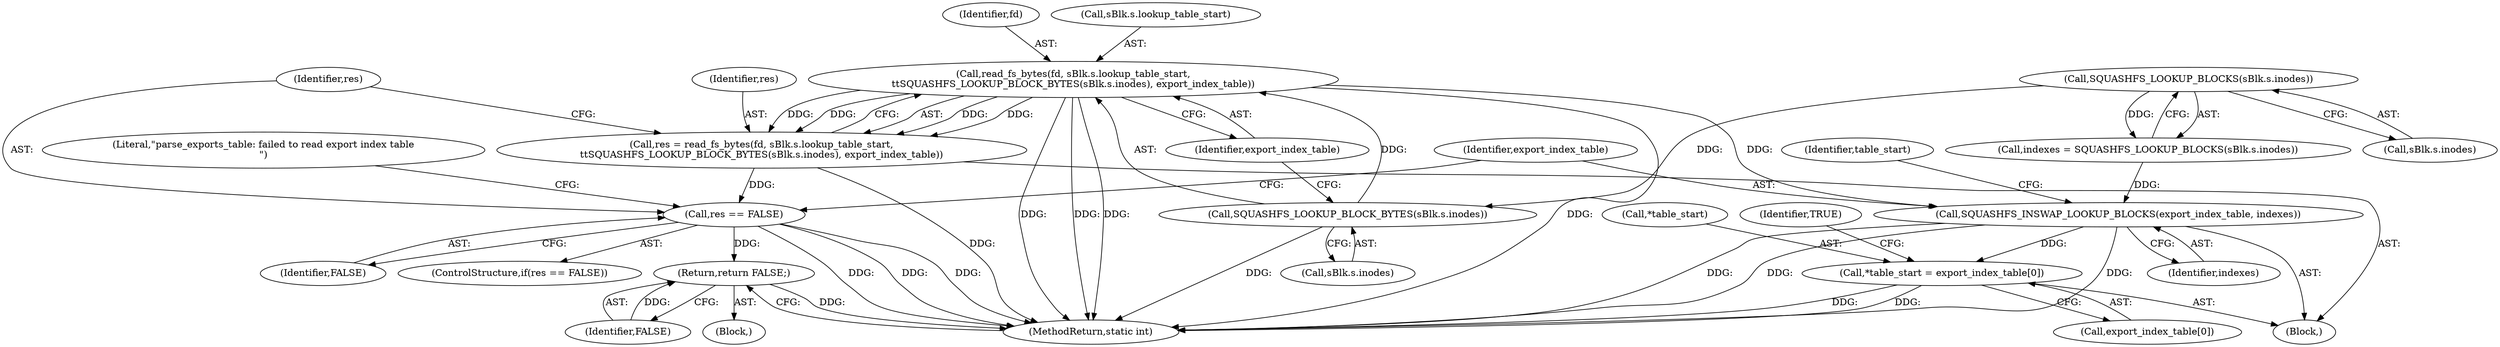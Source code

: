 digraph "1_squashfs-tools_f95864afe8833fe3ad782d714b41378e860977b1_0@API" {
"1000117" [label="(Call,read_fs_bytes(fd, sBlk.s.lookup_table_start,\n\t\tSQUASHFS_LOOKUP_BLOCK_BYTES(sBlk.s.inodes), export_index_table))"];
"1000124" [label="(Call,SQUASHFS_LOOKUP_BLOCK_BYTES(sBlk.s.inodes))"];
"1000108" [label="(Call,SQUASHFS_LOOKUP_BLOCKS(sBlk.s.inodes))"];
"1000115" [label="(Call,res = read_fs_bytes(fd, sBlk.s.lookup_table_start,\n\t\tSQUASHFS_LOOKUP_BLOCK_BYTES(sBlk.s.inodes), export_index_table))"];
"1000132" [label="(Call,res == FALSE)"];
"1000138" [label="(Return,return FALSE;)"];
"1000140" [label="(Call,SQUASHFS_INSWAP_LOOKUP_BLOCKS(export_index_table, indexes))"];
"1000143" [label="(Call,*table_start = export_index_table[0])"];
"1000134" [label="(Identifier,FALSE)"];
"1000137" [label="(Literal,\"parse_exports_table: failed to read export index table\n\")"];
"1000143" [label="(Call,*table_start = export_index_table[0])"];
"1000151" [label="(MethodReturn,static int)"];
"1000146" [label="(Call,export_index_table[0])"];
"1000125" [label="(Call,sBlk.s.inodes)"];
"1000117" [label="(Call,read_fs_bytes(fd, sBlk.s.lookup_table_start,\n\t\tSQUASHFS_LOOKUP_BLOCK_BYTES(sBlk.s.inodes), export_index_table))"];
"1000133" [label="(Identifier,res)"];
"1000145" [label="(Identifier,table_start)"];
"1000116" [label="(Identifier,res)"];
"1000132" [label="(Call,res == FALSE)"];
"1000144" [label="(Call,*table_start)"];
"1000115" [label="(Call,res = read_fs_bytes(fd, sBlk.s.lookup_table_start,\n\t\tSQUASHFS_LOOKUP_BLOCK_BYTES(sBlk.s.inodes), export_index_table))"];
"1000142" [label="(Identifier,indexes)"];
"1000124" [label="(Call,SQUASHFS_LOOKUP_BLOCK_BYTES(sBlk.s.inodes))"];
"1000131" [label="(ControlStructure,if(res == FALSE))"];
"1000103" [label="(Block,)"];
"1000118" [label="(Identifier,fd)"];
"1000150" [label="(Identifier,TRUE)"];
"1000140" [label="(Call,SQUASHFS_INSWAP_LOOKUP_BLOCKS(export_index_table, indexes))"];
"1000108" [label="(Call,SQUASHFS_LOOKUP_BLOCKS(sBlk.s.inodes))"];
"1000141" [label="(Identifier,export_index_table)"];
"1000135" [label="(Block,)"];
"1000139" [label="(Identifier,FALSE)"];
"1000119" [label="(Call,sBlk.s.lookup_table_start)"];
"1000138" [label="(Return,return FALSE;)"];
"1000109" [label="(Call,sBlk.s.inodes)"];
"1000130" [label="(Identifier,export_index_table)"];
"1000106" [label="(Call,indexes = SQUASHFS_LOOKUP_BLOCKS(sBlk.s.inodes))"];
"1000117" -> "1000115"  [label="AST: "];
"1000117" -> "1000130"  [label="CFG: "];
"1000118" -> "1000117"  [label="AST: "];
"1000119" -> "1000117"  [label="AST: "];
"1000124" -> "1000117"  [label="AST: "];
"1000130" -> "1000117"  [label="AST: "];
"1000115" -> "1000117"  [label="CFG: "];
"1000117" -> "1000151"  [label="DDG: "];
"1000117" -> "1000151"  [label="DDG: "];
"1000117" -> "1000151"  [label="DDG: "];
"1000117" -> "1000151"  [label="DDG: "];
"1000117" -> "1000115"  [label="DDG: "];
"1000117" -> "1000115"  [label="DDG: "];
"1000117" -> "1000115"  [label="DDG: "];
"1000117" -> "1000115"  [label="DDG: "];
"1000124" -> "1000117"  [label="DDG: "];
"1000117" -> "1000140"  [label="DDG: "];
"1000124" -> "1000125"  [label="CFG: "];
"1000125" -> "1000124"  [label="AST: "];
"1000130" -> "1000124"  [label="CFG: "];
"1000124" -> "1000151"  [label="DDG: "];
"1000108" -> "1000124"  [label="DDG: "];
"1000108" -> "1000106"  [label="AST: "];
"1000108" -> "1000109"  [label="CFG: "];
"1000109" -> "1000108"  [label="AST: "];
"1000106" -> "1000108"  [label="CFG: "];
"1000108" -> "1000106"  [label="DDG: "];
"1000115" -> "1000103"  [label="AST: "];
"1000116" -> "1000115"  [label="AST: "];
"1000133" -> "1000115"  [label="CFG: "];
"1000115" -> "1000151"  [label="DDG: "];
"1000115" -> "1000132"  [label="DDG: "];
"1000132" -> "1000131"  [label="AST: "];
"1000132" -> "1000134"  [label="CFG: "];
"1000133" -> "1000132"  [label="AST: "];
"1000134" -> "1000132"  [label="AST: "];
"1000137" -> "1000132"  [label="CFG: "];
"1000141" -> "1000132"  [label="CFG: "];
"1000132" -> "1000151"  [label="DDG: "];
"1000132" -> "1000151"  [label="DDG: "];
"1000132" -> "1000151"  [label="DDG: "];
"1000132" -> "1000138"  [label="DDG: "];
"1000138" -> "1000135"  [label="AST: "];
"1000138" -> "1000139"  [label="CFG: "];
"1000139" -> "1000138"  [label="AST: "];
"1000151" -> "1000138"  [label="CFG: "];
"1000138" -> "1000151"  [label="DDG: "];
"1000139" -> "1000138"  [label="DDG: "];
"1000140" -> "1000103"  [label="AST: "];
"1000140" -> "1000142"  [label="CFG: "];
"1000141" -> "1000140"  [label="AST: "];
"1000142" -> "1000140"  [label="AST: "];
"1000145" -> "1000140"  [label="CFG: "];
"1000140" -> "1000151"  [label="DDG: "];
"1000140" -> "1000151"  [label="DDG: "];
"1000140" -> "1000151"  [label="DDG: "];
"1000106" -> "1000140"  [label="DDG: "];
"1000140" -> "1000143"  [label="DDG: "];
"1000143" -> "1000103"  [label="AST: "];
"1000143" -> "1000146"  [label="CFG: "];
"1000144" -> "1000143"  [label="AST: "];
"1000146" -> "1000143"  [label="AST: "];
"1000150" -> "1000143"  [label="CFG: "];
"1000143" -> "1000151"  [label="DDG: "];
"1000143" -> "1000151"  [label="DDG: "];
}
